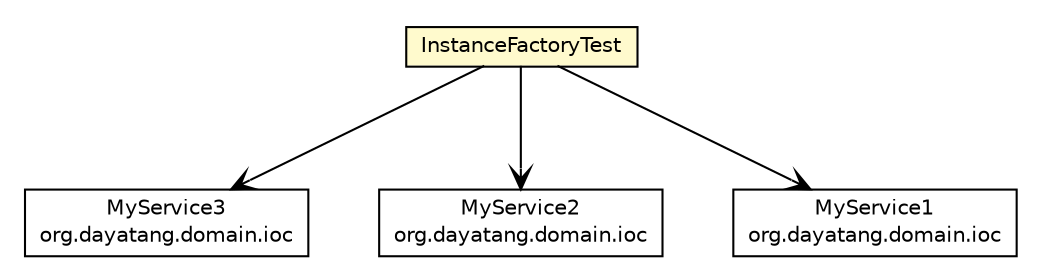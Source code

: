 #!/usr/local/bin/dot
#
# Class diagram 
# Generated by UMLGraph version R5_6_6-8-g8d7759 (http://www.umlgraph.org/)
#

digraph G {
	edge [fontname="Helvetica",fontsize=10,labelfontname="Helvetica",labelfontsize=10];
	node [fontname="Helvetica",fontsize=10,shape=plaintext];
	nodesep=0.25;
	ranksep=0.5;
	// org.dayatang.domain.InstanceFactoryTest
	c2165 [label=<<table title="org.dayatang.domain.InstanceFactoryTest" border="0" cellborder="1" cellspacing="0" cellpadding="2" port="p" bgcolor="lemonChiffon" href="./InstanceFactoryTest.html">
		<tr><td><table border="0" cellspacing="0" cellpadding="1">
<tr><td align="center" balign="center"> InstanceFactoryTest </td></tr>
		</table></td></tr>
		</table>>, URL="./InstanceFactoryTest.html", fontname="Helvetica", fontcolor="black", fontsize=10.0];
	// org.dayatang.domain.ioc.MyService3
	c2213 [label=<<table title="org.dayatang.domain.ioc.MyService3" border="0" cellborder="1" cellspacing="0" cellpadding="2" port="p" href="./ioc/MyService3.html">
		<tr><td><table border="0" cellspacing="0" cellpadding="1">
<tr><td align="center" balign="center"> MyService3 </td></tr>
<tr><td align="center" balign="center"> org.dayatang.domain.ioc </td></tr>
		</table></td></tr>
		</table>>, URL="./ioc/MyService3.html", fontname="Helvetica", fontcolor="black", fontsize=10.0];
	// org.dayatang.domain.ioc.MyService2
	c2217 [label=<<table title="org.dayatang.domain.ioc.MyService2" border="0" cellborder="1" cellspacing="0" cellpadding="2" port="p" href="./ioc/MyService2.html">
		<tr><td><table border="0" cellspacing="0" cellpadding="1">
<tr><td align="center" balign="center"> MyService2 </td></tr>
<tr><td align="center" balign="center"> org.dayatang.domain.ioc </td></tr>
		</table></td></tr>
		</table>>, URL="./ioc/MyService2.html", fontname="Helvetica", fontcolor="black", fontsize=10.0];
	// org.dayatang.domain.ioc.MyService1
	c2218 [label=<<table title="org.dayatang.domain.ioc.MyService1" border="0" cellborder="1" cellspacing="0" cellpadding="2" port="p" href="./ioc/MyService1.html">
		<tr><td><table border="0" cellspacing="0" cellpadding="1">
<tr><td align="center" balign="center"> MyService1 </td></tr>
<tr><td align="center" balign="center"> org.dayatang.domain.ioc </td></tr>
		</table></td></tr>
		</table>>, URL="./ioc/MyService1.html", fontname="Helvetica", fontcolor="black", fontsize=10.0];
	// org.dayatang.domain.InstanceFactoryTest NAVASSOC org.dayatang.domain.ioc.MyService1
	c2165:p -> c2218:p [taillabel="", label=" "headlabel="", fontname="Helvetica", fontcolor="black", fontsize=10.0, color="black", arrowhead=open];
	// org.dayatang.domain.InstanceFactoryTest NAVASSOC org.dayatang.domain.ioc.MyService2
	c2165:p -> c2217:p [taillabel="", label=" "headlabel="", fontname="Helvetica", fontcolor="black", fontsize=10.0, color="black", arrowhead=open];
	// org.dayatang.domain.InstanceFactoryTest NAVASSOC org.dayatang.domain.ioc.MyService3
	c2165:p -> c2213:p [taillabel="", label=" "headlabel="", fontname="Helvetica", fontcolor="black", fontsize=10.0, color="black", arrowhead=open];
}

